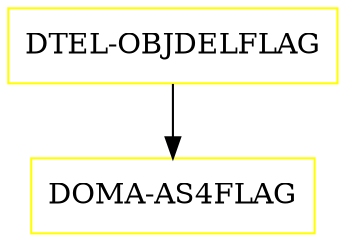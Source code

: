 digraph G {
  "DTEL-OBJDELFLAG" [shape=box,color=yellow];
  "DOMA-AS4FLAG" [shape=box,color=yellow,URL="./DOMA_AS4FLAG.html"];
  "DTEL-OBJDELFLAG" -> "DOMA-AS4FLAG";
}
